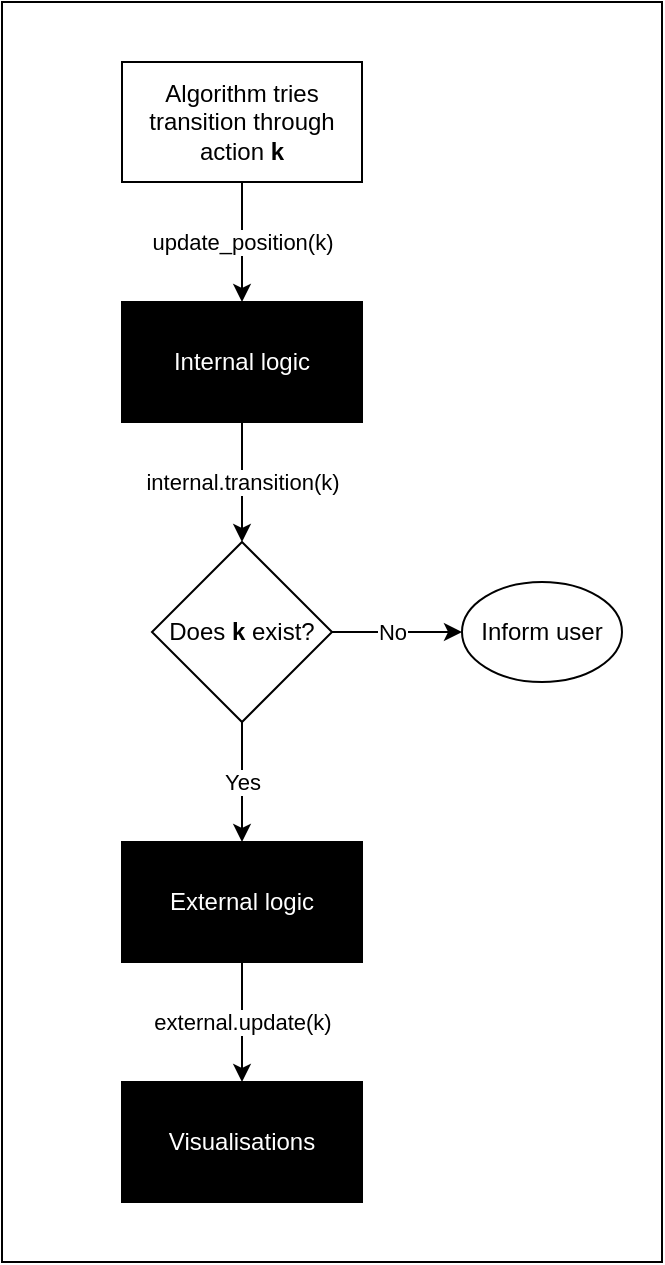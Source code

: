 <mxfile version="20.6.2" type="device"><diagram id="6-mPJqVx-w_W-IrPy4Pt" name="Page-1"><mxGraphModel dx="981" dy="526" grid="1" gridSize="10" guides="1" tooltips="1" connect="1" arrows="1" fold="1" page="1" pageScale="1" pageWidth="850" pageHeight="1100" math="0" shadow="0"><root><mxCell id="0"/><mxCell id="1" parent="0"/><mxCell id="NOsMT99VN-xpF5AYZsUV-24" value="" style="rounded=0;whiteSpace=wrap;html=1;fontColor=#000000;" parent="1" vertex="1"><mxGeometry x="290" y="100" width="330" height="630" as="geometry"/></mxCell><mxCell id="NOsMT99VN-xpF5AYZsUV-5" value="&lt;font color=&quot;#000000&quot;&gt;update_position(k)&lt;/font&gt;" style="edgeStyle=orthogonalEdgeStyle;rounded=0;orthogonalLoop=1;jettySize=auto;html=1;entryX=0.5;entryY=0;entryDx=0;entryDy=0;strokeColor=#000000;fontColor=#FFFFFF;" parent="1" source="1uzGcnFdFfclWwJPsCDb-1" target="1uzGcnFdFfclWwJPsCDb-9" edge="1"><mxGeometry relative="1" as="geometry"/></mxCell><mxCell id="1uzGcnFdFfclWwJPsCDb-1" value="Algorithm tries transition through action &lt;b&gt;k&lt;/b&gt;" style="rounded=0;whiteSpace=wrap;html=1;" parent="1" vertex="1"><mxGeometry x="350" y="130" width="120" height="60" as="geometry"/></mxCell><mxCell id="NOsMT99VN-xpF5AYZsUV-20" value="external.update(k)" style="edgeStyle=orthogonalEdgeStyle;rounded=0;orthogonalLoop=1;jettySize=auto;html=1;entryX=0.5;entryY=0;entryDx=0;entryDy=0;strokeColor=#000000;fontColor=#000000;" parent="1" source="1uzGcnFdFfclWwJPsCDb-7" target="NOsMT99VN-xpF5AYZsUV-21" edge="1"><mxGeometry relative="1" as="geometry"><mxPoint x="410" y="630" as="targetPoint"/></mxGeometry></mxCell><mxCell id="1uzGcnFdFfclWwJPsCDb-7" value="&lt;font color=&quot;#ffffff&quot;&gt;External logic&lt;/font&gt;" style="rounded=0;whiteSpace=wrap;html=1;fillColor=#000000;" parent="1" vertex="1"><mxGeometry x="350" y="520" width="120" height="60" as="geometry"/></mxCell><mxCell id="NOsMT99VN-xpF5AYZsUV-9" value="internal.transition(k)" style="edgeStyle=orthogonalEdgeStyle;rounded=0;orthogonalLoop=1;jettySize=auto;html=1;entryX=0.5;entryY=0;entryDx=0;entryDy=0;strokeColor=#000000;fontColor=#000000;" parent="1" source="1uzGcnFdFfclWwJPsCDb-9" target="NOsMT99VN-xpF5AYZsUV-8" edge="1"><mxGeometry relative="1" as="geometry"><Array as="points"><mxPoint x="410" y="320"/><mxPoint x="410" y="320"/></Array></mxGeometry></mxCell><mxCell id="1uzGcnFdFfclWwJPsCDb-9" value="&lt;font color=&quot;#ffffff&quot;&gt;Internal logic&lt;/font&gt;" style="rounded=0;whiteSpace=wrap;html=1;fillColor=#000000;" parent="1" vertex="1"><mxGeometry x="350" y="250" width="120" height="60" as="geometry"/></mxCell><mxCell id="NOsMT99VN-xpF5AYZsUV-14" value="No" style="edgeStyle=orthogonalEdgeStyle;rounded=0;orthogonalLoop=1;jettySize=auto;html=1;entryX=0;entryY=0.5;entryDx=0;entryDy=0;strokeColor=#000000;fontColor=#000000;" parent="1" source="NOsMT99VN-xpF5AYZsUV-8" target="NOsMT99VN-xpF5AYZsUV-13" edge="1"><mxGeometry x="-0.091" relative="1" as="geometry"><mxPoint as="offset"/></mxGeometry></mxCell><mxCell id="NOsMT99VN-xpF5AYZsUV-15" value="Yes" style="edgeStyle=orthogonalEdgeStyle;rounded=0;orthogonalLoop=1;jettySize=auto;html=1;entryX=0.5;entryY=0;entryDx=0;entryDy=0;strokeColor=#000000;fontColor=#000000;" parent="1" source="NOsMT99VN-xpF5AYZsUV-8" target="1uzGcnFdFfclWwJPsCDb-7" edge="1"><mxGeometry relative="1" as="geometry"><mxPoint x="410" y="500" as="targetPoint"/></mxGeometry></mxCell><mxCell id="NOsMT99VN-xpF5AYZsUV-8" value="Does &lt;b&gt;k &lt;/b&gt;exist?" style="rhombus;whiteSpace=wrap;html=1;fontColor=#000000;" parent="1" vertex="1"><mxGeometry x="365" y="370" width="90" height="90" as="geometry"/></mxCell><mxCell id="NOsMT99VN-xpF5AYZsUV-13" value="Inform user" style="ellipse;whiteSpace=wrap;html=1;fontColor=#000000;" parent="1" vertex="1"><mxGeometry x="520" y="390" width="80" height="50" as="geometry"/></mxCell><mxCell id="NOsMT99VN-xpF5AYZsUV-21" value="&lt;font color=&quot;#ffffff&quot;&gt;Visualisations&lt;/font&gt;" style="rounded=0;whiteSpace=wrap;html=1;fontColor=#000000;fillColor=#000000;" parent="1" vertex="1"><mxGeometry x="350" y="640" width="120" height="60" as="geometry"/></mxCell></root></mxGraphModel></diagram></mxfile>